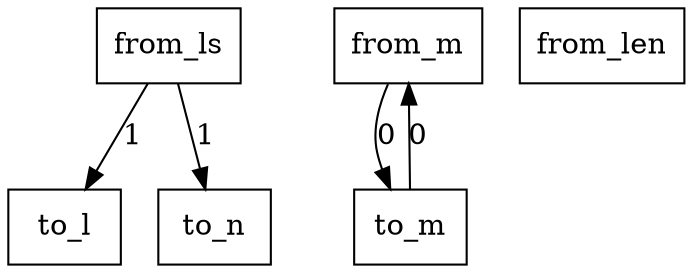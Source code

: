digraph {
    graph [rankdir=TB
          ,bgcolor=transparent];
    node [shape=box
         ,fillcolor=white
         ,style=filled];
    0 [label=<from_ls>];
    1 [label=<from_m>];
    2 [label=<from_len>];
    3 [label=<to_l>];
    4 [label=<to_n>];
    5 [label=<to_m>];
    0 -> 3 [label=1];
    0 -> 4 [label=1];
    1 -> 5 [label=0];
    5 -> 1 [label=0];
}